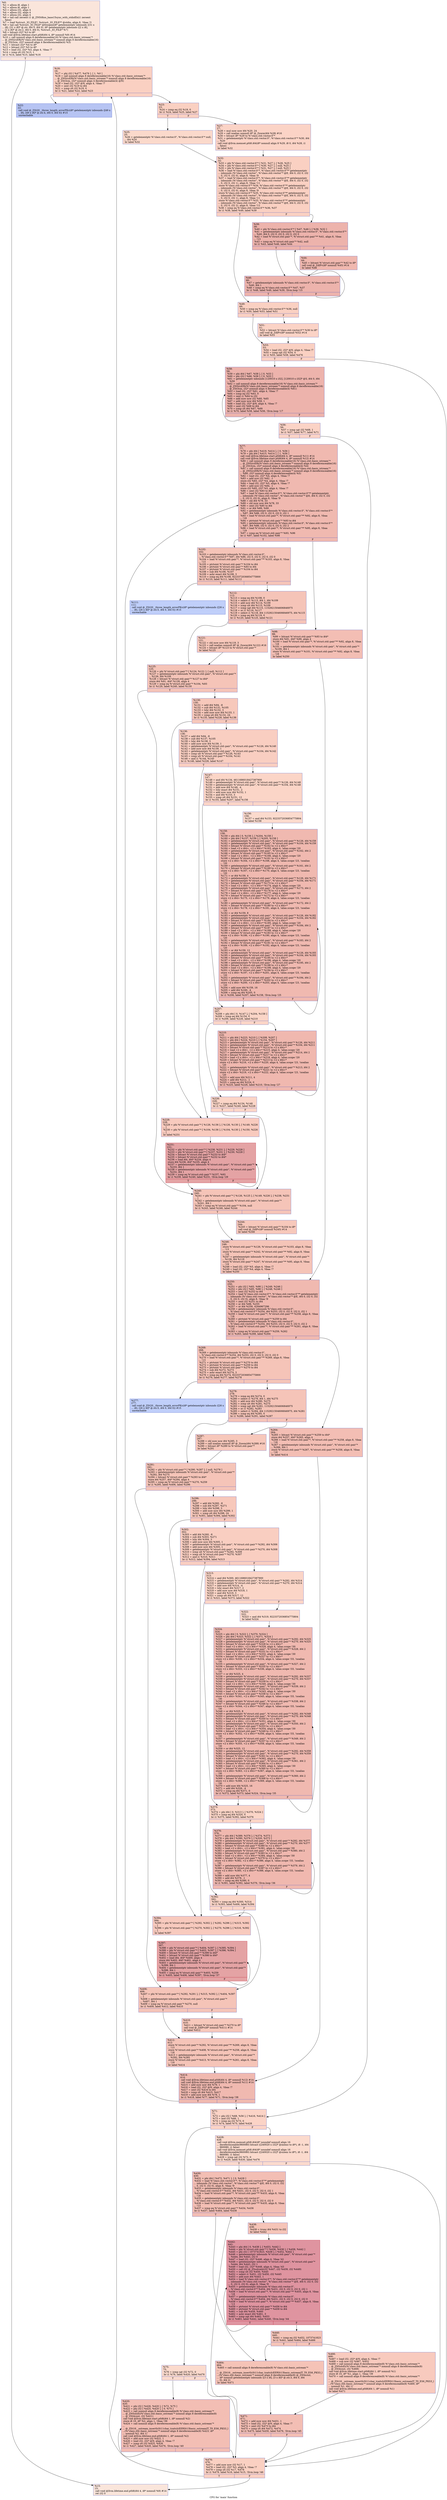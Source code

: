 digraph "CFG for 'main' function" {
	label="CFG for 'main' function";

	Node0x56138711bf50 [shape=record,color="#3d50c3ff", style=filled, fillcolor="#f4c5ad70",label="{%0:\l  %1 = alloca i8, align 1\l  %2 = alloca i8, align 1\l  %3 = alloca i32, align 4\l  %4 = alloca i32, align 4\l  %5 = alloca i32, align 4\l  %6 = tail call zeroext i1 @_ZNSt8ios_base15sync_with_stdioEb(i1 zeroext\l... false)\l  %7 = load %struct._IO_FILE*, %struct._IO_FILE** @stdin, align 8, !tbaa !3\l  %8 = tail call %struct._IO_FILE* @freopen(i8* getelementptr inbounds ([31 x\l... i8], [31 x i8]* @.str, i64 0, i64 0), i8* getelementptr inbounds ([2 x i8],\l... [2 x i8]* @.str.2, i64 0, i64 0), %struct._IO_FILE* %7)\l  %9 = bitcast i32* %3 to i8*\l  call void @llvm.lifetime.start.p0i8(i64 4, i8* nonnull %9) #14\l  %10 = call nonnull align 8 dereferenceable(16) %\"class.std::basic_istream\"*\l... @_ZNSirsERi(%\"class.std::basic_istream\"* nonnull align 8 dereferenceable(16)\l... @_ZSt3cin, i32* nonnull align 4 dereferenceable(4) %3)\l  %11 = bitcast i32* %4 to i8*\l  %12 = bitcast i32* %5 to i8*\l  %13 = load i32, i32* %3, align 4, !tbaa !7\l  %14 = icmp slt i32 %13, 1\l  br i1 %14, label %15, label %16\l|{<s0>T|<s1>F}}"];
	Node0x56138711bf50:s0 -> Node0x56138711e280;
	Node0x56138711bf50:s1 -> Node0x56138711e2d0;
	Node0x56138711e280 [shape=record,color="#3d50c3ff", style=filled, fillcolor="#f4c5ad70",label="{%15:\l15:                                               \l  call void @llvm.lifetime.end.p0i8(i64 4, i8* nonnull %9) #14\l  ret i32 0\l}"];
	Node0x56138711e2d0 [shape=record,color="#3d50c3ff", style=filled, fillcolor="#f3947570",label="{%16:\l16:                                               \l  %17 = phi i32 [ %477, %476 ], [ 1, %0 ]\l  %18 = call nonnull align 8 dereferenceable(16) %\"class.std::basic_istream\"*\l... @_ZNSirsERi(%\"class.std::basic_istream\"* nonnull align 8 dereferenceable(16)\l... @_ZSt3cin, i32* nonnull align 4 dereferenceable(4) @N)\l  %19 = load i32, i32* @N, align 4, !tbaa !7\l  %20 = sext i32 %19 to i64\l  %21 = icmp slt i32 %19, 0\l  br i1 %21, label %22, label %23\l|{<s0>T|<s1>F}}"];
	Node0x56138711e2d0:s0 -> Node0x56138711e890;
	Node0x56138711e2d0:s1 -> Node0x56138711e8e0;
	Node0x56138711e890 [shape=record,color="#3d50c3ff", style=filled, fillcolor="#5b7ae570",label="{%22:\l22:                                               \l  call void @_ZSt20__throw_length_errorPKc(i8* getelementptr inbounds ([49 x\l... i8], [49 x i8]* @.str.4, i64 0, i64 0)) #15\l  unreachable\l}"];
	Node0x56138711e8e0 [shape=record,color="#3d50c3ff", style=filled, fillcolor="#f3947570",label="{%23:\l23:                                               \l  %24 = icmp eq i32 %19, 0\l  br i1 %24, label %25, label %27\l|{<s0>T|<s1>F}}"];
	Node0x56138711e8e0:s0 -> Node0x56138711edd0;
	Node0x56138711e8e0:s1 -> Node0x56138711ee20;
	Node0x56138711edd0 [shape=record,color="#3d50c3ff", style=filled, fillcolor="#f7a88970",label="{%25:\l25:                                               \l  %26 = getelementptr %\"class.std::vector.0\", %\"class.std::vector.0\"* null,\l... i64 %20\l  br label %32\l}"];
	Node0x56138711edd0 -> Node0x56138711efc0;
	Node0x56138711ee20 [shape=record,color="#3d50c3ff", style=filled, fillcolor="#f59c7d70",label="{%27:\l27:                                               \l  %28 = mul nuw nsw i64 %20, 24\l  %29 = call noalias nonnull i8* @_Znwm(i64 %28) #16\l  %30 = bitcast i8* %29 to %\"class.std::vector.0\"*\l  %31 = getelementptr %\"class.std::vector.0\", %\"class.std::vector.0\"* %30, i64\l... %20\l  call void @llvm.memset.p0i8.i64(i8* nonnull align 8 %29, i8 0, i64 %28, i1\l... false)\l  br label %32\l}"];
	Node0x56138711ee20 -> Node0x56138711efc0;
	Node0x56138711efc0 [shape=record,color="#3d50c3ff", style=filled, fillcolor="#f3947570",label="{%32:\l32:                                               \l  %33 = phi %\"class.std::vector.0\"* [ %31, %27 ], [ %26, %25 ]\l  %34 = phi %\"class.std::vector.0\"* [ %30, %27 ], [ null, %25 ]\l  %35 = phi %\"class.std::vector.0\"* [ %31, %27 ], [ null, %25 ]\l  %36 = load %\"class.std::vector.0\"*, %\"class.std::vector.0\"** getelementptr\l... inbounds (%\"class.std::vector\", %\"class.std::vector\"* @E, i64 0, i32 0, i32\l... 0, i32 0, i32 0), align 8, !tbaa !9\l  %37 = load %\"class.std::vector.0\"*, %\"class.std::vector.0\"** getelementptr\l... inbounds (%\"class.std::vector\", %\"class.std::vector\"* @E, i64 0, i32 0, i32\l... 0, i32 0, i32 1), align 8, !tbaa !11\l  store %\"class.std::vector.0\"* %34, %\"class.std::vector.0\"** getelementptr\l... inbounds (%\"class.std::vector\", %\"class.std::vector\"* @E, i64 0, i32 0, i32\l... 0, i32 0, i32 0), align 8, !tbaa !9\l  store %\"class.std::vector.0\"* %35, %\"class.std::vector.0\"** getelementptr\l... inbounds (%\"class.std::vector\", %\"class.std::vector\"* @E, i64 0, i32 0, i32\l... 0, i32 0, i32 1), align 8, !tbaa !11\l  store %\"class.std::vector.0\"* %33, %\"class.std::vector.0\"** getelementptr\l... inbounds (%\"class.std::vector\", %\"class.std::vector\"* @E, i64 0, i32 0, i32\l... 0, i32 0, i32 2), align 8, !tbaa !12\l  %38 = icmp eq %\"class.std::vector.0\"* %36, %37\l  br i1 %38, label %49, label %39\l|{<s0>T|<s1>F}}"];
	Node0x56138711efc0:s0 -> Node0x5613871205f0;
	Node0x56138711efc0:s1 -> Node0x561387120680;
	Node0x561387120680 [shape=record,color="#3d50c3ff", style=filled, fillcolor="#d6524470",label="{%39:\l39:                                               \l  %40 = phi %\"class.std::vector.0\"* [ %47, %46 ], [ %36, %32 ]\l  %41 = getelementptr inbounds %\"class.std::vector.0\", %\"class.std::vector.0\"*\l... %40, i64 0, i32 0, i32 0, i32 0, i32 0\l  %42 = load %\"struct.std::pair\"*, %\"struct.std::pair\"** %41, align 8, !tbaa\l... !13\l  %43 = icmp eq %\"struct.std::pair\"* %42, null\l  br i1 %43, label %46, label %44\l|{<s0>T|<s1>F}}"];
	Node0x561387120680:s0 -> Node0x5613871207f0;
	Node0x561387120680:s1 -> Node0x561387120b50;
	Node0x561387120b50 [shape=record,color="#3d50c3ff", style=filled, fillcolor="#dc5d4a70",label="{%44:\l44:                                               \l  %45 = bitcast %\"struct.std::pair\"* %42 to i8*\l  call void @_ZdlPv(i8* nonnull %45) #14\l  br label %46\l}"];
	Node0x561387120b50 -> Node0x5613871207f0;
	Node0x5613871207f0 [shape=record,color="#3d50c3ff", style=filled, fillcolor="#d6524470",label="{%46:\l46:                                               \l  %47 = getelementptr inbounds %\"class.std::vector.0\", %\"class.std::vector.0\"*\l... %40, i64 1\l  %48 = icmp eq %\"class.std::vector.0\"* %47, %37\l  br i1 %48, label %49, label %39, !llvm.loop !15\l|{<s0>T|<s1>F}}"];
	Node0x5613871207f0:s0 -> Node0x5613871205f0;
	Node0x5613871207f0:s1 -> Node0x561387120680;
	Node0x5613871205f0 [shape=record,color="#3d50c3ff", style=filled, fillcolor="#f3947570",label="{%49:\l49:                                               \l  %50 = icmp eq %\"class.std::vector.0\"* %36, null\l  br i1 %50, label %53, label %51\l|{<s0>T|<s1>F}}"];
	Node0x5613871205f0:s0 -> Node0x561387121720;
	Node0x5613871205f0:s1 -> Node0x561387121770;
	Node0x561387121770 [shape=record,color="#3d50c3ff", style=filled, fillcolor="#f59c7d70",label="{%51:\l51:                                               \l  %52 = bitcast %\"class.std::vector.0\"* %36 to i8*\l  call void @_ZdlPv(i8* nonnull %52) #14\l  br label %53\l}"];
	Node0x561387121770 -> Node0x561387121720;
	Node0x561387121720 [shape=record,color="#3d50c3ff", style=filled, fillcolor="#f3947570",label="{%53:\l53:                                               \l  %54 = load i32, i32* @N, align 4, !tbaa !7\l  %55 = icmp sgt i32 %54, 0\l  br i1 %55, label %58, label %476\l|{<s0>T|<s1>F}}"];
	Node0x561387121720:s0 -> Node0x561387121b60;
	Node0x561387121720:s1 -> Node0x56138711e5a0;
	Node0x561387121c60 [shape=record,color="#3d50c3ff", style=filled, fillcolor="#f59c7d70",label="{%56:\l56:                                               \l  %57 = icmp sgt i32 %68, 1\l  br i1 %57, label %77, label %71\l|{<s0>T|<s1>F}}"];
	Node0x561387121c60:s0 -> Node0x561387121d40;
	Node0x561387121c60:s1 -> Node0x561387121d90;
	Node0x561387121b60 [shape=record,color="#3d50c3ff", style=filled, fillcolor="#d6524470",label="{%58:\l58:                                               \l  %59 = phi i64 [ %67, %58 ], [ 0, %53 ]\l  %60 = phi i32 [ %66, %58 ], [ 0, %53 ]\l  %61 = getelementptr inbounds [120010 x i32], [120010 x i32]* @S, i64 0, i64\l... %59\l  %62 = call nonnull align 8 dereferenceable(16) %\"class.std::basic_istream\"*\l... @_ZNSirsERi(%\"class.std::basic_istream\"* nonnull align 8 dereferenceable(16)\l... @_ZSt3cin, i32* nonnull align 4 dereferenceable(4) %61)\l  %63 = load i32, i32* %61, align 4, !tbaa !7\l  %64 = icmp eq i32 %63, 0\l  %65 = zext i1 %64 to i32\l  %66 = add nuw nsw i32 %60, %65\l  %67 = add nuw nsw i64 %59, 1\l  %68 = load i32, i32* @N, align 4, !tbaa !7\l  %69 = sext i32 %68 to i64\l  %70 = icmp slt i64 %67, %69\l  br i1 %70, label %58, label %56, !llvm.loop !17\l|{<s0>T|<s1>F}}"];
	Node0x561387121b60:s0 -> Node0x561387121b60;
	Node0x561387121b60:s1 -> Node0x561387121c60;
	Node0x561387121d90 [shape=record,color="#3d50c3ff", style=filled, fillcolor="#f59c7d70",label="{%71:\l71:                                               \l  %72 = phi i32 [ %68, %56 ], [ %416, %414 ]\l  %73 = and i32 %66, 1\l  %74 = icmp eq i32 %73, 0\l  br i1 %74, label %75, label %428\l|{<s0>T|<s1>F}}"];
	Node0x561387121d90:s0 -> Node0x561387122de0;
	Node0x561387121d90:s1 -> Node0x561387122e70;
	Node0x561387122de0 [shape=record,color="#3d50c3ff", style=filled, fillcolor="#f7ac8e70",label="{%75:\l75:                                               \l  %76 = icmp sgt i32 %72, 0\l  br i1 %76, label %420, label %476\l|{<s0>T|<s1>F}}"];
	Node0x561387122de0:s0 -> Node0x561387123040;
	Node0x561387122de0:s1 -> Node0x56138711e5a0;
	Node0x561387121d40 [shape=record,color="#3d50c3ff", style=filled, fillcolor="#de614d70",label="{%77:\l77:                                               \l  %78 = phi i64 [ %419, %414 ], [ 0, %56 ]\l  %79 = phi i64 [ %415, %414 ], [ 1, %56 ]\l  call void @llvm.lifetime.start.p0i8(i64 4, i8* nonnull %11) #14\l  call void @llvm.lifetime.start.p0i8(i64 4, i8* nonnull %12) #14\l  %80 = call nonnull align 8 dereferenceable(16) %\"class.std::basic_istream\"*\l... @_ZNSirsERi(%\"class.std::basic_istream\"* nonnull align 8 dereferenceable(16)\l... @_ZSt3cin, i32* nonnull align 4 dereferenceable(4) %4)\l  %81 = call nonnull align 8 dereferenceable(16) %\"class.std::basic_istream\"*\l... @_ZNSirsERi(%\"class.std::basic_istream\"* nonnull align 8 dereferenceable(16)\l... %80, i32* nonnull align 4 dereferenceable(4) %5)\l  %82 = load i32, i32* %4, align 4, !tbaa !7\l  %83 = add nsw i32 %82, -1\l  store i32 %83, i32* %4, align 4, !tbaa !7\l  %84 = load i32, i32* %5, align 4, !tbaa !7\l  %85 = add nsw i32 %84, -1\l  store i32 %85, i32* %5, align 4, !tbaa !7\l  %86 = sext i32 %83 to i64\l  %87 = load %\"class.std::vector.0\"*, %\"class.std::vector.0\"** getelementptr\l... inbounds (%\"class.std::vector\", %\"class.std::vector\"* @E, i64 0, i32 0, i32\l... 0, i32 0, i32 0), align 8, !tbaa !9\l  %88 = shl i64 %78, 33\l  %89 = shl nuw nsw i64 %78, 33\l  %90 = zext i32 %85 to i64\l  %91 = or i64 %89, %90\l  %92 = getelementptr inbounds %\"class.std::vector.0\", %\"class.std::vector.0\"*\l... %87, i64 %86, i32 0, i32 0, i32 0, i32 1\l  %93 = load %\"struct.std::pair\"*, %\"struct.std::pair\"** %92, align 8, !tbaa\l... !18\l  %94 = ptrtoint %\"struct.std::pair\"* %93 to i64\l  %95 = getelementptr inbounds %\"class.std::vector.0\", %\"class.std::vector.0\"*\l... %87, i64 %86, i32 0, i32 0, i32 0, i32 2\l  %96 = load %\"struct.std::pair\"*, %\"struct.std::pair\"** %95, align 8, !tbaa\l... !19\l  %97 = icmp eq %\"struct.std::pair\"* %93, %96\l  br i1 %97, label %102, label %98\l|{<s0>T|<s1>F}}"];
	Node0x561387121d40:s0 -> Node0x561387124320;
	Node0x561387121d40:s1 -> Node0x5613871243b0;
	Node0x5613871243b0 [shape=record,color="#3d50c3ff", style=filled, fillcolor="#e36c5570",label="{%98:\l98:                                               \l  %99 = bitcast %\"struct.std::pair\"* %93 to i64*\l  store i64 %91, i64* %99, align 4\l  %100 = load %\"struct.std::pair\"*, %\"struct.std::pair\"** %92, align 8, !tbaa\l... !18\l  %101 = getelementptr inbounds %\"struct.std::pair\", %\"struct.std::pair\"*\l... %100, i64 1\l  store %\"struct.std::pair\"* %101, %\"struct.std::pair\"** %92, align 8, !tbaa\l... !18\l  br label %250\l}"];
	Node0x5613871243b0 -> Node0x561387124790;
	Node0x561387124320 [shape=record,color="#3d50c3ff", style=filled, fillcolor="#e97a5f70",label="{%102:\l102:                                              \l  %103 = getelementptr inbounds %\"class.std::vector.0\",\l... %\"class.std::vector.0\"* %87, i64 %86, i32 0, i32 0, i32 0, i32 0\l  %104 = load %\"struct.std::pair\"*, %\"struct.std::pair\"** %103, align 8, !tbaa\l... !13\l  %105 = ptrtoint %\"struct.std::pair\"* %104 to i64\l  %106 = ptrtoint %\"struct.std::pair\"* %93 to i64\l  %107 = ptrtoint %\"struct.std::pair\"* %104 to i64\l  %108 = sub i64 %106, %107\l  %109 = ashr exact i64 %108, 3\l  %110 = icmp eq i64 %108, 9223372036854775800\l  br i1 %110, label %111, label %112\l|{<s0>T|<s1>F}}"];
	Node0x561387124320:s0 -> Node0x561387124ce0;
	Node0x561387124320:s1 -> Node0x561387124d30;
	Node0x561387124ce0 [shape=record,color="#3d50c3ff", style=filled, fillcolor="#7093f370",label="{%111:\l111:                                              \l  call void @_ZSt20__throw_length_errorPKc(i8* getelementptr inbounds ([26 x\l... i8], [26 x i8]* @.str.5, i64 0, i64 0)) #15\l  unreachable\l}"];
	Node0x561387124d30 [shape=record,color="#3d50c3ff", style=filled, fillcolor="#e97a5f70",label="{%112:\l112:                                              \l  %113 = icmp eq i64 %108, 0\l  %114 = select i1 %113, i64 1, i64 %109\l  %115 = add nsw i64 %114, %109\l  %116 = icmp ult i64 %115, %109\l  %117 = icmp ugt i64 %115, 1152921504606846975\l  %118 = or i1 %116, %117\l  %119 = select i1 %118, i64 1152921504606846975, i64 %115\l  %120 = icmp eq i64 %119, 0\l  br i1 %120, label %125, label %121\l|{<s0>T|<s1>F}}"];
	Node0x561387124d30:s0 -> Node0x561387125580;
	Node0x561387124d30:s1 -> Node0x5613871255d0;
	Node0x5613871255d0 [shape=record,color="#3d50c3ff", style=filled, fillcolor="#ed836670",label="{%121:\l121:                                              \l  %122 = shl nuw nsw i64 %119, 3\l  %123 = call noalias nonnull i8* @_Znwm(i64 %122) #16\l  %124 = bitcast i8* %123 to %\"struct.std::pair\"*\l  br label %125\l}"];
	Node0x5613871255d0 -> Node0x561387125580;
	Node0x561387125580 [shape=record,color="#3d50c3ff", style=filled, fillcolor="#e97a5f70",label="{%125:\l125:                                              \l  %126 = phi %\"struct.std::pair\"* [ %124, %121 ], [ null, %112 ]\l  %127 = getelementptr inbounds %\"struct.std::pair\", %\"struct.std::pair\"*\l... %126, i64 %109\l  %128 = bitcast %\"struct.std::pair\"* %127 to i64*\l  store i64 %91, i64* %128, align 4\l  %129 = icmp eq %\"struct.std::pair\"* %104, %93\l  br i1 %129, label %240, label %130\l|{<s0>T|<s1>F}}"];
	Node0x561387125580:s0 -> Node0x561387126440;
	Node0x561387125580:s1 -> Node0x561387126490;
	Node0x561387126490 [shape=record,color="#3d50c3ff", style=filled, fillcolor="#ed836670",label="{%130:\l130:                                              \l  %131 = add i64 %94, -8\l  %132 = sub i64 %131, %105\l  %133 = lshr i64 %132, 3\l  %134 = add nuw nsw i64 %133, 1\l  %135 = icmp ult i64 %132, 24\l  br i1 %135, label %228, label %136\l|{<s0>T|<s1>F}}"];
	Node0x561387126490:s0 -> Node0x561387126860;
	Node0x561387126490:s1 -> Node0x5613871268b0;
	Node0x5613871268b0 [shape=record,color="#3d50c3ff", style=filled, fillcolor="#f2907270",label="{%136:\l136:                                              \l  %137 = add i64 %94, -8\l  %138 = sub i64 %137, %105\l  %139 = lshr i64 %138, 3\l  %140 = add nuw nsw i64 %139, 1\l  %141 = getelementptr %\"struct.std::pair\", %\"struct.std::pair\"* %126, i64 %140\l  %142 = add nuw nsw i64 %139, 1\l  %143 = getelementptr %\"struct.std::pair\", %\"struct.std::pair\"* %104, i64 %142\l  %144 = icmp ult %\"struct.std::pair\"* %126, %143\l  %145 = icmp ult %\"struct.std::pair\"* %104, %141\l  %146 = and i1 %144, %145\l  br i1 %146, label %228, label %147\l|{<s0>T|<s1>F}}"];
	Node0x5613871268b0:s0 -> Node0x561387126860;
	Node0x5613871268b0:s1 -> Node0x561387126fb0;
	Node0x561387126fb0 [shape=record,color="#3d50c3ff", style=filled, fillcolor="#f5a08170",label="{%147:\l147:                                              \l  %148 = and i64 %134, 4611686018427387900\l  %149 = getelementptr %\"struct.std::pair\", %\"struct.std::pair\"* %126, i64 %148\l  %150 = getelementptr %\"struct.std::pair\", %\"struct.std::pair\"* %104, i64 %148\l  %151 = add nsw i64 %148, -4\l  %152 = lshr exact i64 %151, 2\l  %153 = add nuw nsw i64 %152, 1\l  %154 = and i64 %153, 3\l  %155 = icmp ult i64 %151, 12\l  br i1 %155, label %207, label %156\l|{<s0>T|<s1>F}}"];
	Node0x561387126fb0:s0 -> Node0x5613871275e0;
	Node0x561387126fb0:s1 -> Node0x561387127630;
	Node0x561387127630 [shape=record,color="#3d50c3ff", style=filled, fillcolor="#f7ac8e70",label="{%156:\l156:                                              \l  %157 = and i64 %153, 9223372036854775804\l  br label %158\l}"];
	Node0x561387127630 -> Node0x561387127830;
	Node0x561387127830 [shape=record,color="#3d50c3ff", style=filled, fillcolor="#de614d70",label="{%158:\l158:                                              \l  %159 = phi i64 [ 0, %156 ], [ %204, %158 ]\l  %160 = phi i64 [ %157, %156 ], [ %205, %158 ]\l  %161 = getelementptr %\"struct.std::pair\", %\"struct.std::pair\"* %126, i64 %159\l  %162 = getelementptr %\"struct.std::pair\", %\"struct.std::pair\"* %104, i64 %159\l  %163 = bitcast %\"struct.std::pair\"* %162 to \<2 x i64\>*\l  %164 = load \<2 x i64\>, \<2 x i64\>* %163, align 4, !alias.scope !20\l  %165 = getelementptr %\"struct.std::pair\", %\"struct.std::pair\"* %162, i64 2\l  %166 = bitcast %\"struct.std::pair\"* %165 to \<2 x i64\>*\l  %167 = load \<2 x i64\>, \<2 x i64\>* %166, align 4, !alias.scope !20\l  %168 = bitcast %\"struct.std::pair\"* %161 to \<2 x i64\>*\l  store \<2 x i64\> %164, \<2 x i64\>* %168, align 4, !alias.scope !23, !noalias\l... !20\l  %169 = getelementptr %\"struct.std::pair\", %\"struct.std::pair\"* %161, i64 2\l  %170 = bitcast %\"struct.std::pair\"* %169 to \<2 x i64\>*\l  store \<2 x i64\> %167, \<2 x i64\>* %170, align 4, !alias.scope !23, !noalias\l... !20\l  %171 = or i64 %159, 4\l  %172 = getelementptr %\"struct.std::pair\", %\"struct.std::pair\"* %126, i64 %171\l  %173 = getelementptr %\"struct.std::pair\", %\"struct.std::pair\"* %104, i64 %171\l  %174 = bitcast %\"struct.std::pair\"* %173 to \<2 x i64\>*\l  %175 = load \<2 x i64\>, \<2 x i64\>* %174, align 4, !alias.scope !20\l  %176 = getelementptr %\"struct.std::pair\", %\"struct.std::pair\"* %173, i64 2\l  %177 = bitcast %\"struct.std::pair\"* %176 to \<2 x i64\>*\l  %178 = load \<2 x i64\>, \<2 x i64\>* %177, align 4, !alias.scope !20\l  %179 = bitcast %\"struct.std::pair\"* %172 to \<2 x i64\>*\l  store \<2 x i64\> %175, \<2 x i64\>* %179, align 4, !alias.scope !23, !noalias\l... !20\l  %180 = getelementptr %\"struct.std::pair\", %\"struct.std::pair\"* %172, i64 2\l  %181 = bitcast %\"struct.std::pair\"* %180 to \<2 x i64\>*\l  store \<2 x i64\> %178, \<2 x i64\>* %181, align 4, !alias.scope !23, !noalias\l... !20\l  %182 = or i64 %159, 8\l  %183 = getelementptr %\"struct.std::pair\", %\"struct.std::pair\"* %126, i64 %182\l  %184 = getelementptr %\"struct.std::pair\", %\"struct.std::pair\"* %104, i64 %182\l  %185 = bitcast %\"struct.std::pair\"* %184 to \<2 x i64\>*\l  %186 = load \<2 x i64\>, \<2 x i64\>* %185, align 4, !alias.scope !20\l  %187 = getelementptr %\"struct.std::pair\", %\"struct.std::pair\"* %184, i64 2\l  %188 = bitcast %\"struct.std::pair\"* %187 to \<2 x i64\>*\l  %189 = load \<2 x i64\>, \<2 x i64\>* %188, align 4, !alias.scope !20\l  %190 = bitcast %\"struct.std::pair\"* %183 to \<2 x i64\>*\l  store \<2 x i64\> %186, \<2 x i64\>* %190, align 4, !alias.scope !23, !noalias\l... !20\l  %191 = getelementptr %\"struct.std::pair\", %\"struct.std::pair\"* %183, i64 2\l  %192 = bitcast %\"struct.std::pair\"* %191 to \<2 x i64\>*\l  store \<2 x i64\> %189, \<2 x i64\>* %192, align 4, !alias.scope !23, !noalias\l... !20\l  %193 = or i64 %159, 12\l  %194 = getelementptr %\"struct.std::pair\", %\"struct.std::pair\"* %126, i64 %193\l  %195 = getelementptr %\"struct.std::pair\", %\"struct.std::pair\"* %104, i64 %193\l  %196 = bitcast %\"struct.std::pair\"* %195 to \<2 x i64\>*\l  %197 = load \<2 x i64\>, \<2 x i64\>* %196, align 4, !alias.scope !20\l  %198 = getelementptr %\"struct.std::pair\", %\"struct.std::pair\"* %195, i64 2\l  %199 = bitcast %\"struct.std::pair\"* %198 to \<2 x i64\>*\l  %200 = load \<2 x i64\>, \<2 x i64\>* %199, align 4, !alias.scope !20\l  %201 = bitcast %\"struct.std::pair\"* %194 to \<2 x i64\>*\l  store \<2 x i64\> %197, \<2 x i64\>* %201, align 4, !alias.scope !23, !noalias\l... !20\l  %202 = getelementptr %\"struct.std::pair\", %\"struct.std::pair\"* %194, i64 2\l  %203 = bitcast %\"struct.std::pair\"* %202 to \<2 x i64\>*\l  store \<2 x i64\> %200, \<2 x i64\>* %203, align 4, !alias.scope !23, !noalias\l... !20\l  %204 = add nuw i64 %159, 16\l  %205 = add i64 %160, -4\l  %206 = icmp eq i64 %205, 0\l  br i1 %206, label %207, label %158, !llvm.loop !25\l|{<s0>T|<s1>F}}"];
	Node0x561387127830:s0 -> Node0x5613871275e0;
	Node0x561387127830:s1 -> Node0x561387127830;
	Node0x5613871275e0 [shape=record,color="#3d50c3ff", style=filled, fillcolor="#f5a08170",label="{%207:\l207:                                              \l  %208 = phi i64 [ 0, %147 ], [ %204, %158 ]\l  %209 = icmp eq i64 %154, 0\l  br i1 %209, label %226, label %210\l|{<s0>T|<s1>F}}"];
	Node0x5613871275e0:s0 -> Node0x56138711b210;
	Node0x5613871275e0:s1 -> Node0x56138711b260;
	Node0x56138711b260 [shape=record,color="#3d50c3ff", style=filled, fillcolor="#dc5d4a70",label="{%210:\l210:                                              \l  %211 = phi i64 [ %223, %210 ], [ %208, %207 ]\l  %212 = phi i64 [ %224, %210 ], [ %154, %207 ]\l  %213 = getelementptr %\"struct.std::pair\", %\"struct.std::pair\"* %126, i64 %211\l  %214 = getelementptr %\"struct.std::pair\", %\"struct.std::pair\"* %104, i64 %211\l  %215 = bitcast %\"struct.std::pair\"* %214 to \<2 x i64\>*\l  %216 = load \<2 x i64\>, \<2 x i64\>* %215, align 4, !alias.scope !20\l  %217 = getelementptr %\"struct.std::pair\", %\"struct.std::pair\"* %214, i64 2\l  %218 = bitcast %\"struct.std::pair\"* %217 to \<2 x i64\>*\l  %219 = load \<2 x i64\>, \<2 x i64\>* %218, align 4, !alias.scope !20\l  %220 = bitcast %\"struct.std::pair\"* %213 to \<2 x i64\>*\l  store \<2 x i64\> %216, \<2 x i64\>* %220, align 4, !alias.scope !23, !noalias\l... !20\l  %221 = getelementptr %\"struct.std::pair\", %\"struct.std::pair\"* %213, i64 2\l  %222 = bitcast %\"struct.std::pair\"* %221 to \<2 x i64\>*\l  store \<2 x i64\> %219, \<2 x i64\>* %222, align 4, !alias.scope !23, !noalias\l... !20\l  %223 = add nuw i64 %211, 4\l  %224 = add i64 %212, -1\l  %225 = icmp eq i64 %224, 0\l  br i1 %225, label %226, label %210, !llvm.loop !27\l|{<s0>T|<s1>F}}"];
	Node0x56138711b260:s0 -> Node0x56138711b210;
	Node0x56138711b260:s1 -> Node0x56138711b260;
	Node0x56138711b210 [shape=record,color="#3d50c3ff", style=filled, fillcolor="#f5a08170",label="{%226:\l226:                                              \l  %227 = icmp eq i64 %134, %148\l  br i1 %227, label %240, label %228\l|{<s0>T|<s1>F}}"];
	Node0x56138711b210:s0 -> Node0x561387126440;
	Node0x56138711b210:s1 -> Node0x561387126860;
	Node0x561387126860 [shape=record,color="#3d50c3ff", style=filled, fillcolor="#ef886b70",label="{%228:\l228:                                              \l  %229 = phi %\"struct.std::pair\"* [ %126, %136 ], [ %126, %130 ], [ %149, %226\l... ]\l  %230 = phi %\"struct.std::pair\"* [ %104, %136 ], [ %104, %130 ], [ %150, %226\l... ]\l  br label %231\l}"];
	Node0x561387126860 -> Node0x56138712d470;
	Node0x56138712d470 [shape=record,color="#b70d28ff", style=filled, fillcolor="#c32e3170",label="{%231:\l231:                                              \l  %232 = phi %\"struct.std::pair\"* [ %238, %231 ], [ %229, %228 ]\l  %233 = phi %\"struct.std::pair\"* [ %237, %231 ], [ %230, %228 ]\l  %234 = bitcast %\"struct.std::pair\"* %233 to i64*\l  %235 = bitcast %\"struct.std::pair\"* %232 to i64*\l  %236 = load i64, i64* %234, align 4\l  store i64 %236, i64* %235, align 4\l  %237 = getelementptr inbounds %\"struct.std::pair\", %\"struct.std::pair\"*\l... %233, i64 1\l  %238 = getelementptr inbounds %\"struct.std::pair\", %\"struct.std::pair\"*\l... %232, i64 1\l  %239 = icmp eq %\"struct.std::pair\"* %237, %93\l  br i1 %239, label %240, label %231, !llvm.loop !29\l|{<s0>T|<s1>F}}"];
	Node0x56138712d470:s0 -> Node0x561387126440;
	Node0x56138712d470:s1 -> Node0x56138712d470;
	Node0x561387126440 [shape=record,color="#3d50c3ff", style=filled, fillcolor="#e97a5f70",label="{%240:\l240:                                              \l  %241 = phi %\"struct.std::pair\"* [ %126, %125 ], [ %149, %226 ], [ %238, %231\l... ]\l  %242 = getelementptr inbounds %\"struct.std::pair\", %\"struct.std::pair\"*\l... %241, i64 1\l  %243 = icmp eq %\"struct.std::pair\"* %104, null\l  br i1 %243, label %246, label %244\l|{<s0>T|<s1>F}}"];
	Node0x561387126440:s0 -> Node0x56138712ddc0;
	Node0x561387126440:s1 -> Node0x56138712de10;
	Node0x56138712de10 [shape=record,color="#3d50c3ff", style=filled, fillcolor="#ed836670",label="{%244:\l244:                                              \l  %245 = bitcast %\"struct.std::pair\"* %104 to i8*\l  call void @_ZdlPv(i8* nonnull %245) #14\l  br label %246\l}"];
	Node0x56138712de10 -> Node0x56138712ddc0;
	Node0x56138712ddc0 [shape=record,color="#3d50c3ff", style=filled, fillcolor="#e97a5f70",label="{%246:\l246:                                              \l  store %\"struct.std::pair\"* %126, %\"struct.std::pair\"** %103, align 8, !tbaa\l... !13\l  store %\"struct.std::pair\"* %242, %\"struct.std::pair\"** %92, align 8, !tbaa\l... !18\l  %247 = getelementptr inbounds %\"struct.std::pair\", %\"struct.std::pair\"*\l... %126, i64 %119\l  store %\"struct.std::pair\"* %247, %\"struct.std::pair\"** %95, align 8, !tbaa\l... !19\l  %248 = load i32, i32* %5, align 4, !tbaa !7\l  %249 = load i32, i32* %4, align 4, !tbaa !7\l  br label %250\l}"];
	Node0x56138712ddc0 -> Node0x561387124790;
	Node0x561387124790 [shape=record,color="#3d50c3ff", style=filled, fillcolor="#de614d70",label="{%250:\l250:                                              \l  %251 = phi i32 [ %83, %98 ], [ %249, %246 ]\l  %252 = phi i32 [ %85, %98 ], [ %248, %246 ]\l  %253 = sext i32 %252 to i64\l  %254 = load %\"class.std::vector.0\"*, %\"class.std::vector.0\"** getelementptr\l... inbounds (%\"class.std::vector\", %\"class.std::vector\"* @E, i64 0, i32 0, i32\l... 0, i32 0, i32 0), align 8, !tbaa !9\l  %255 = zext i32 %251 to i64\l  %256 = or i64 %88, %255\l  %257 = or i64 %256, 4294967296\l  %258 = getelementptr inbounds %\"class.std::vector.0\",\l... %\"class.std::vector.0\"* %254, i64 %253, i32 0, i32 0, i32 0, i32 1\l  %259 = load %\"struct.std::pair\"*, %\"struct.std::pair\"** %258, align 8, !tbaa\l... !18\l  %260 = ptrtoint %\"struct.std::pair\"* %259 to i64\l  %261 = getelementptr inbounds %\"class.std::vector.0\",\l... %\"class.std::vector.0\"* %254, i64 %253, i32 0, i32 0, i32 0, i32 2\l  %262 = load %\"struct.std::pair\"*, %\"struct.std::pair\"** %261, align 8, !tbaa\l... !19\l  %263 = icmp eq %\"struct.std::pair\"* %259, %262\l  br i1 %263, label %268, label %264\l|{<s0>T|<s1>F}}"];
	Node0x561387124790:s0 -> Node0x561387125fc0;
	Node0x561387124790:s1 -> Node0x561387126010;
	Node0x561387126010 [shape=record,color="#3d50c3ff", style=filled, fillcolor="#e36c5570",label="{%264:\l264:                                              \l  %265 = bitcast %\"struct.std::pair\"* %259 to i64*\l  store i64 %257, i64* %265, align 4\l  %266 = load %\"struct.std::pair\"*, %\"struct.std::pair\"** %258, align 8, !tbaa\l... !18\l  %267 = getelementptr inbounds %\"struct.std::pair\", %\"struct.std::pair\"*\l... %266, i64 1\l  store %\"struct.std::pair\"* %267, %\"struct.std::pair\"** %258, align 8, !tbaa\l... !18\l  br label %414\l}"];
	Node0x561387126010 -> Node0x561387122bc0;
	Node0x561387125fc0 [shape=record,color="#3d50c3ff", style=filled, fillcolor="#e97a5f70",label="{%268:\l268:                                              \l  %269 = getelementptr inbounds %\"class.std::vector.0\",\l... %\"class.std::vector.0\"* %254, i64 %253, i32 0, i32 0, i32 0, i32 0\l  %270 = load %\"struct.std::pair\"*, %\"struct.std::pair\"** %269, align 8, !tbaa\l... !13\l  %271 = ptrtoint %\"struct.std::pair\"* %270 to i64\l  %272 = ptrtoint %\"struct.std::pair\"* %259 to i64\l  %273 = ptrtoint %\"struct.std::pair\"* %270 to i64\l  %274 = sub i64 %272, %273\l  %275 = ashr exact i64 %274, 3\l  %276 = icmp eq i64 %274, 9223372036854775800\l  br i1 %276, label %277, label %278\l|{<s0>T|<s1>F}}"];
	Node0x561387125fc0:s0 -> Node0x5613871303f0;
	Node0x561387125fc0:s1 -> Node0x561387130440;
	Node0x5613871303f0 [shape=record,color="#3d50c3ff", style=filled, fillcolor="#7093f370",label="{%277:\l277:                                              \l  call void @_ZSt20__throw_length_errorPKc(i8* getelementptr inbounds ([26 x\l... i8], [26 x i8]* @.str.5, i64 0, i64 0)) #15\l  unreachable\l}"];
	Node0x561387130440 [shape=record,color="#3d50c3ff", style=filled, fillcolor="#e97a5f70",label="{%278:\l278:                                              \l  %279 = icmp eq i64 %274, 0\l  %280 = select i1 %279, i64 1, i64 %275\l  %281 = add nsw i64 %280, %275\l  %282 = icmp ult i64 %281, %275\l  %283 = icmp ugt i64 %281, 1152921504606846975\l  %284 = or i1 %282, %283\l  %285 = select i1 %284, i64 1152921504606846975, i64 %281\l  %286 = icmp eq i64 %285, 0\l  br i1 %286, label %291, label %287\l|{<s0>T|<s1>F}}"];
	Node0x561387130440:s0 -> Node0x561387130b90;
	Node0x561387130440:s1 -> Node0x561387130be0;
	Node0x561387130be0 [shape=record,color="#3d50c3ff", style=filled, fillcolor="#ed836670",label="{%287:\l287:                                              \l  %288 = shl nuw nsw i64 %285, 3\l  %289 = call noalias nonnull i8* @_Znwm(i64 %288) #16\l  %290 = bitcast i8* %289 to %\"struct.std::pair\"*\l  br label %291\l}"];
	Node0x561387130be0 -> Node0x561387130b90;
	Node0x561387130b90 [shape=record,color="#3d50c3ff", style=filled, fillcolor="#e97a5f70",label="{%291:\l291:                                              \l  %292 = phi %\"struct.std::pair\"* [ %290, %287 ], [ null, %278 ]\l  %293 = getelementptr inbounds %\"struct.std::pair\", %\"struct.std::pair\"*\l... %292, i64 %275\l  %294 = bitcast %\"struct.std::pair\"* %293 to i64*\l  store i64 %257, i64* %294, align 4\l  %295 = icmp eq %\"struct.std::pair\"* %270, %259\l  br i1 %295, label %406, label %296\l|{<s0>T|<s1>F}}"];
	Node0x561387130b90:s0 -> Node0x561387131240;
	Node0x561387130b90:s1 -> Node0x561387131290;
	Node0x561387131290 [shape=record,color="#3d50c3ff", style=filled, fillcolor="#ed836670",label="{%296:\l296:                                              \l  %297 = add i64 %260, -8\l  %298 = sub i64 %297, %271\l  %299 = lshr i64 %298, 3\l  %300 = add nuw nsw i64 %299, 1\l  %301 = icmp ult i64 %298, 24\l  br i1 %301, label %394, label %302\l|{<s0>T|<s1>F}}"];
	Node0x561387131290:s0 -> Node0x561387131660;
	Node0x561387131290:s1 -> Node0x5613871316b0;
	Node0x5613871316b0 [shape=record,color="#3d50c3ff", style=filled, fillcolor="#f2907270",label="{%302:\l302:                                              \l  %303 = add i64 %260, -8\l  %304 = sub i64 %303, %271\l  %305 = lshr i64 %304, 3\l  %306 = add nuw nsw i64 %305, 1\l  %307 = getelementptr %\"struct.std::pair\", %\"struct.std::pair\"* %292, i64 %306\l  %308 = add nuw nsw i64 %305, 1\l  %309 = getelementptr %\"struct.std::pair\", %\"struct.std::pair\"* %270, i64 %308\l  %310 = icmp ult %\"struct.std::pair\"* %292, %309\l  %311 = icmp ult %\"struct.std::pair\"* %270, %307\l  %312 = and i1 %310, %311\l  br i1 %312, label %394, label %313\l|{<s0>T|<s1>F}}"];
	Node0x5613871316b0:s0 -> Node0x561387131660;
	Node0x5613871316b0:s1 -> Node0x561387131d70;
	Node0x561387131d70 [shape=record,color="#3d50c3ff", style=filled, fillcolor="#f5a08170",label="{%313:\l313:                                              \l  %314 = and i64 %300, 4611686018427387900\l  %315 = getelementptr %\"struct.std::pair\", %\"struct.std::pair\"* %292, i64 %314\l  %316 = getelementptr %\"struct.std::pair\", %\"struct.std::pair\"* %270, i64 %314\l  %317 = add nsw i64 %314, -4\l  %318 = lshr exact i64 %317, 2\l  %319 = add nuw nsw i64 %318, 1\l  %320 = and i64 %319, 3\l  %321 = icmp ult i64 %317, 12\l  br i1 %321, label %373, label %322\l|{<s0>T|<s1>F}}"];
	Node0x561387131d70:s0 -> Node0x561387132310;
	Node0x561387131d70:s1 -> Node0x561387132360;
	Node0x561387132360 [shape=record,color="#3d50c3ff", style=filled, fillcolor="#f7ac8e70",label="{%322:\l322:                                              \l  %323 = and i64 %319, 9223372036854775804\l  br label %324\l}"];
	Node0x561387132360 -> Node0x561387132530;
	Node0x561387132530 [shape=record,color="#3d50c3ff", style=filled, fillcolor="#de614d70",label="{%324:\l324:                                              \l  %325 = phi i64 [ 0, %322 ], [ %370, %324 ]\l  %326 = phi i64 [ %323, %322 ], [ %371, %324 ]\l  %327 = getelementptr %\"struct.std::pair\", %\"struct.std::pair\"* %292, i64 %325\l  %328 = getelementptr %\"struct.std::pair\", %\"struct.std::pair\"* %270, i64 %325\l  %329 = bitcast %\"struct.std::pair\"* %328 to \<2 x i64\>*\l  %330 = load \<2 x i64\>, \<2 x i64\>* %329, align 4, !alias.scope !30\l  %331 = getelementptr %\"struct.std::pair\", %\"struct.std::pair\"* %328, i64 2\l  %332 = bitcast %\"struct.std::pair\"* %331 to \<2 x i64\>*\l  %333 = load \<2 x i64\>, \<2 x i64\>* %332, align 4, !alias.scope !30\l  %334 = bitcast %\"struct.std::pair\"* %327 to \<2 x i64\>*\l  store \<2 x i64\> %330, \<2 x i64\>* %334, align 4, !alias.scope !33, !noalias\l... !30\l  %335 = getelementptr %\"struct.std::pair\", %\"struct.std::pair\"* %327, i64 2\l  %336 = bitcast %\"struct.std::pair\"* %335 to \<2 x i64\>*\l  store \<2 x i64\> %333, \<2 x i64\>* %336, align 4, !alias.scope !33, !noalias\l... !30\l  %337 = or i64 %325, 4\l  %338 = getelementptr %\"struct.std::pair\", %\"struct.std::pair\"* %292, i64 %337\l  %339 = getelementptr %\"struct.std::pair\", %\"struct.std::pair\"* %270, i64 %337\l  %340 = bitcast %\"struct.std::pair\"* %339 to \<2 x i64\>*\l  %341 = load \<2 x i64\>, \<2 x i64\>* %340, align 4, !alias.scope !30\l  %342 = getelementptr %\"struct.std::pair\", %\"struct.std::pair\"* %339, i64 2\l  %343 = bitcast %\"struct.std::pair\"* %342 to \<2 x i64\>*\l  %344 = load \<2 x i64\>, \<2 x i64\>* %343, align 4, !alias.scope !30\l  %345 = bitcast %\"struct.std::pair\"* %338 to \<2 x i64\>*\l  store \<2 x i64\> %341, \<2 x i64\>* %345, align 4, !alias.scope !33, !noalias\l... !30\l  %346 = getelementptr %\"struct.std::pair\", %\"struct.std::pair\"* %338, i64 2\l  %347 = bitcast %\"struct.std::pair\"* %346 to \<2 x i64\>*\l  store \<2 x i64\> %344, \<2 x i64\>* %347, align 4, !alias.scope !33, !noalias\l... !30\l  %348 = or i64 %325, 8\l  %349 = getelementptr %\"struct.std::pair\", %\"struct.std::pair\"* %292, i64 %348\l  %350 = getelementptr %\"struct.std::pair\", %\"struct.std::pair\"* %270, i64 %348\l  %351 = bitcast %\"struct.std::pair\"* %350 to \<2 x i64\>*\l  %352 = load \<2 x i64\>, \<2 x i64\>* %351, align 4, !alias.scope !30\l  %353 = getelementptr %\"struct.std::pair\", %\"struct.std::pair\"* %350, i64 2\l  %354 = bitcast %\"struct.std::pair\"* %353 to \<2 x i64\>*\l  %355 = load \<2 x i64\>, \<2 x i64\>* %354, align 4, !alias.scope !30\l  %356 = bitcast %\"struct.std::pair\"* %349 to \<2 x i64\>*\l  store \<2 x i64\> %352, \<2 x i64\>* %356, align 4, !alias.scope !33, !noalias\l... !30\l  %357 = getelementptr %\"struct.std::pair\", %\"struct.std::pair\"* %349, i64 2\l  %358 = bitcast %\"struct.std::pair\"* %357 to \<2 x i64\>*\l  store \<2 x i64\> %355, \<2 x i64\>* %358, align 4, !alias.scope !33, !noalias\l... !30\l  %359 = or i64 %325, 12\l  %360 = getelementptr %\"struct.std::pair\", %\"struct.std::pair\"* %292, i64 %359\l  %361 = getelementptr %\"struct.std::pair\", %\"struct.std::pair\"* %270, i64 %359\l  %362 = bitcast %\"struct.std::pair\"* %361 to \<2 x i64\>*\l  %363 = load \<2 x i64\>, \<2 x i64\>* %362, align 4, !alias.scope !30\l  %364 = getelementptr %\"struct.std::pair\", %\"struct.std::pair\"* %361, i64 2\l  %365 = bitcast %\"struct.std::pair\"* %364 to \<2 x i64\>*\l  %366 = load \<2 x i64\>, \<2 x i64\>* %365, align 4, !alias.scope !30\l  %367 = bitcast %\"struct.std::pair\"* %360 to \<2 x i64\>*\l  store \<2 x i64\> %363, \<2 x i64\>* %367, align 4, !alias.scope !33, !noalias\l... !30\l  %368 = getelementptr %\"struct.std::pair\", %\"struct.std::pair\"* %360, i64 2\l  %369 = bitcast %\"struct.std::pair\"* %368 to \<2 x i64\>*\l  store \<2 x i64\> %366, \<2 x i64\>* %369, align 4, !alias.scope !33, !noalias\l... !30\l  %370 = add nuw i64 %325, 16\l  %371 = add i64 %326, -4\l  %372 = icmp eq i64 %371, 0\l  br i1 %372, label %373, label %324, !llvm.loop !35\l|{<s0>T|<s1>F}}"];
	Node0x561387132530:s0 -> Node0x561387132310;
	Node0x561387132530:s1 -> Node0x561387132530;
	Node0x561387132310 [shape=record,color="#3d50c3ff", style=filled, fillcolor="#f5a08170",label="{%373:\l373:                                              \l  %374 = phi i64 [ 0, %313 ], [ %370, %324 ]\l  %375 = icmp eq i64 %320, 0\l  br i1 %375, label %392, label %376\l|{<s0>T|<s1>F}}"];
	Node0x561387132310:s0 -> Node0x5613871356c0;
	Node0x561387132310:s1 -> Node0x561387135710;
	Node0x561387135710 [shape=record,color="#3d50c3ff", style=filled, fillcolor="#dc5d4a70",label="{%376:\l376:                                              \l  %377 = phi i64 [ %389, %376 ], [ %374, %373 ]\l  %378 = phi i64 [ %390, %376 ], [ %320, %373 ]\l  %379 = getelementptr %\"struct.std::pair\", %\"struct.std::pair\"* %292, i64 %377\l  %380 = getelementptr %\"struct.std::pair\", %\"struct.std::pair\"* %270, i64 %377\l  %381 = bitcast %\"struct.std::pair\"* %380 to \<2 x i64\>*\l  %382 = load \<2 x i64\>, \<2 x i64\>* %381, align 4, !alias.scope !30\l  %383 = getelementptr %\"struct.std::pair\", %\"struct.std::pair\"* %380, i64 2\l  %384 = bitcast %\"struct.std::pair\"* %383 to \<2 x i64\>*\l  %385 = load \<2 x i64\>, \<2 x i64\>* %384, align 4, !alias.scope !30\l  %386 = bitcast %\"struct.std::pair\"* %379 to \<2 x i64\>*\l  store \<2 x i64\> %382, \<2 x i64\>* %386, align 4, !alias.scope !33, !noalias\l... !30\l  %387 = getelementptr %\"struct.std::pair\", %\"struct.std::pair\"* %379, i64 2\l  %388 = bitcast %\"struct.std::pair\"* %387 to \<2 x i64\>*\l  store \<2 x i64\> %385, \<2 x i64\>* %388, align 4, !alias.scope !33, !noalias\l... !30\l  %389 = add nuw i64 %377, 4\l  %390 = add i64 %378, -1\l  %391 = icmp eq i64 %390, 0\l  br i1 %391, label %392, label %376, !llvm.loop !36\l|{<s0>T|<s1>F}}"];
	Node0x561387135710:s0 -> Node0x5613871356c0;
	Node0x561387135710:s1 -> Node0x561387135710;
	Node0x5613871356c0 [shape=record,color="#3d50c3ff", style=filled, fillcolor="#f5a08170",label="{%392:\l392:                                              \l  %393 = icmp eq i64 %300, %314\l  br i1 %393, label %406, label %394\l|{<s0>T|<s1>F}}"];
	Node0x5613871356c0:s0 -> Node0x561387131240;
	Node0x5613871356c0:s1 -> Node0x561387131660;
	Node0x561387131660 [shape=record,color="#3d50c3ff", style=filled, fillcolor="#ef886b70",label="{%394:\l394:                                              \l  %395 = phi %\"struct.std::pair\"* [ %292, %302 ], [ %292, %296 ], [ %315, %392\l... ]\l  %396 = phi %\"struct.std::pair\"* [ %270, %302 ], [ %270, %296 ], [ %316, %392\l... ]\l  br label %397\l}"];
	Node0x561387131660 -> Node0x561387136690;
	Node0x561387136690 [shape=record,color="#b70d28ff", style=filled, fillcolor="#c32e3170",label="{%397:\l397:                                              \l  %398 = phi %\"struct.std::pair\"* [ %404, %397 ], [ %395, %394 ]\l  %399 = phi %\"struct.std::pair\"* [ %403, %397 ], [ %396, %394 ]\l  %400 = bitcast %\"struct.std::pair\"* %399 to i64*\l  %401 = bitcast %\"struct.std::pair\"* %398 to i64*\l  %402 = load i64, i64* %400, align 4\l  store i64 %402, i64* %401, align 4\l  %403 = getelementptr inbounds %\"struct.std::pair\", %\"struct.std::pair\"*\l... %399, i64 1\l  %404 = getelementptr inbounds %\"struct.std::pair\", %\"struct.std::pair\"*\l... %398, i64 1\l  %405 = icmp eq %\"struct.std::pair\"* %403, %259\l  br i1 %405, label %406, label %397, !llvm.loop !37\l|{<s0>T|<s1>F}}"];
	Node0x561387136690:s0 -> Node0x561387131240;
	Node0x561387136690:s1 -> Node0x561387136690;
	Node0x561387131240 [shape=record,color="#3d50c3ff", style=filled, fillcolor="#e97a5f70",label="{%406:\l406:                                              \l  %407 = phi %\"struct.std::pair\"* [ %292, %291 ], [ %315, %392 ], [ %404, %397\l... ]\l  %408 = getelementptr inbounds %\"struct.std::pair\", %\"struct.std::pair\"*\l... %407, i64 1\l  %409 = icmp eq %\"struct.std::pair\"* %270, null\l  br i1 %409, label %412, label %410\l|{<s0>T|<s1>F}}"];
	Node0x561387131240:s0 -> Node0x561387136fb0;
	Node0x561387131240:s1 -> Node0x561387137000;
	Node0x561387137000 [shape=record,color="#3d50c3ff", style=filled, fillcolor="#ed836670",label="{%410:\l410:                                              \l  %411 = bitcast %\"struct.std::pair\"* %270 to i8*\l  call void @_ZdlPv(i8* nonnull %411) #14\l  br label %412\l}"];
	Node0x561387137000 -> Node0x561387136fb0;
	Node0x561387136fb0 [shape=record,color="#3d50c3ff", style=filled, fillcolor="#e97a5f70",label="{%412:\l412:                                              \l  store %\"struct.std::pair\"* %292, %\"struct.std::pair\"** %269, align 8, !tbaa\l... !13\l  store %\"struct.std::pair\"* %408, %\"struct.std::pair\"** %258, align 8, !tbaa\l... !18\l  %413 = getelementptr inbounds %\"struct.std::pair\", %\"struct.std::pair\"*\l... %292, i64 %285\l  store %\"struct.std::pair\"* %413, %\"struct.std::pair\"** %261, align 8, !tbaa\l... !19\l  br label %414\l}"];
	Node0x561387136fb0 -> Node0x561387122bc0;
	Node0x561387122bc0 [shape=record,color="#3d50c3ff", style=filled, fillcolor="#de614d70",label="{%414:\l414:                                              \l  call void @llvm.lifetime.end.p0i8(i64 4, i8* nonnull %12) #14\l  call void @llvm.lifetime.end.p0i8(i64 4, i8* nonnull %11) #14\l  %415 = add nuw nsw i64 %79, 1\l  %416 = load i32, i32* @N, align 4, !tbaa !7\l  %417 = sext i32 %416 to i64\l  %418 = icmp slt i64 %415, %417\l  %419 = add nuw nsw i64 %78, 1\l  br i1 %418, label %77, label %71, !llvm.loop !38\l|{<s0>T|<s1>F}}"];
	Node0x561387122bc0:s0 -> Node0x561387121d40;
	Node0x561387122bc0:s1 -> Node0x561387121d90;
	Node0x561387123040 [shape=record,color="#3d50c3ff", style=filled, fillcolor="#e36c5570",label="{%420:\l420:                                              \l  %421 = phi i32 [ %426, %420 ], [ %72, %75 ]\l  %422 = phi i32 [ %425, %420 ], [ 0, %75 ]\l  %423 = call nonnull align 8 dereferenceable(8) %\"class.std::basic_ostream\"*\l... @_ZNSolsEi(%\"class.std::basic_ostream\"* nonnull align 8 dereferenceable(8)\l... @_ZSt4cout, i32 %421)\l  call void @llvm.lifetime.start.p0i8(i64 1, i8* nonnull %2)\l  store i8 10, i8* %2, align 1, !tbaa !39\l  %424 = call nonnull align 8 dereferenceable(8) %\"class.std::basic_ostream\"*\l...\l... @_ZSt16__ostream_insertIcSt11char_traitsIcEERSt13basic_ostreamIT_T0_ES6_PKS3_l\l...(%\"class.std::basic_ostream\"* nonnull align 8 dereferenceable(8) %423, i8*\l... nonnull %2, i64 1)\l  call void @llvm.lifetime.end.p0i8(i64 1, i8* nonnull %2)\l  %425 = add nuw nsw i32 %422, 1\l  %426 = load i32, i32* @N, align 4, !tbaa !7\l  %427 = icmp slt i32 %425, %426\l  br i1 %427, label %420, label %476, !llvm.loop !40\l|{<s0>T|<s1>F}}"];
	Node0x561387123040:s0 -> Node0x561387123040;
	Node0x561387123040:s1 -> Node0x56138711e5a0;
	Node0x561387122e70 [shape=record,color="#3d50c3ff", style=filled, fillcolor="#f7ac8e70",label="{%428:\l428:                                              \l  call void @llvm.memset.p0i8.i64(i8* noundef nonnull align 16\l... dereferenceable(960080) bitcast ([240020 x i32]* @memo to i8*), i8 -1, i64\l... 960080, i1 false)\l  call void @llvm.memset.p0i8.i64(i8* noundef nonnull align 16\l... dereferenceable(960080) bitcast ([240020 x i32]* @sizem to i8*), i8 -1, i64\l... 960080, i1 false)\l  %429 = icmp sgt i32 %72, 0\l  br i1 %429, label %430, label %476\l|{<s0>T|<s1>F}}"];
	Node0x561387122e70:s0 -> Node0x561387138cc0;
	Node0x561387122e70:s1 -> Node0x56138711e5a0;
	Node0x561387138cc0 [shape=record,color="#3d50c3ff", style=filled, fillcolor="#e36c5570",label="{%430:\l430:                                              \l  %431 = phi i64 [ %472, %471 ], [ 0, %428 ]\l  %432 = load %\"class.std::vector.0\"*, %\"class.std::vector.0\"** getelementptr\l... inbounds (%\"class.std::vector\", %\"class.std::vector\"* @E, i64 0, i32 0, i32\l... 0, i32 0, i32 0), align 8, !tbaa !9\l  %433 = getelementptr inbounds %\"class.std::vector.0\",\l... %\"class.std::vector.0\"* %432, i64 %431, i32 0, i32 0, i32 0, i32 1\l  %434 = load %\"struct.std::pair\"*, %\"struct.std::pair\"** %433, align 8, !tbaa\l... !18\l  %435 = getelementptr inbounds %\"class.std::vector.0\",\l... %\"class.std::vector.0\"* %432, i64 %431, i32 0, i32 0, i32 0, i32 0\l  %436 = load %\"struct.std::pair\"*, %\"struct.std::pair\"** %435, align 8, !tbaa\l... !13\l  %437 = icmp eq %\"struct.std::pair\"* %434, %436\l  br i1 %437, label %464, label %438\l|{<s0>T|<s1>F}}"];
	Node0x561387138cc0:s0 -> Node0x5613871393a0;
	Node0x561387138cc0:s1 -> Node0x5613871393f0;
	Node0x5613871393f0 [shape=record,color="#3d50c3ff", style=filled, fillcolor="#e97a5f70",label="{%438:\l438:                                              \l  %439 = trunc i64 %431 to i32\l  br label %442\l}"];
	Node0x5613871393f0 -> Node0x5613871395a0;
	Node0x561387139660 [shape=record,color="#3d50c3ff", style=filled, fillcolor="#e97a5f70",label="{%440:\l440:                                              \l  %441 = icmp eq i32 %452, 1073741823\l  br i1 %441, label %464, label %466\l|{<s0>T|<s1>F}}"];
	Node0x561387139660:s0 -> Node0x5613871393a0;
	Node0x561387139660:s1 -> Node0x561387139780;
	Node0x5613871395a0 [shape=record,color="#b70d28ff", style=filled, fillcolor="#b70d2870",label="{%442:\l442:                                              \l  %443 = phi i64 [ 0, %438 ], [ %453, %442 ]\l  %444 = phi %\"struct.std::pair\"* [ %436, %438 ], [ %458, %442 ]\l  %445 = phi i32 [ 1073741823, %438 ], [ %452, %442 ]\l  %446 = getelementptr inbounds %\"struct.std::pair\", %\"struct.std::pair\"*\l... %444, i64 %443, i32 0\l  %447 = load i32, i32* %446, align 4, !tbaa !41\l  %448 = getelementptr inbounds %\"struct.std::pair\", %\"struct.std::pair\"*\l... %444, i64 %443, i32 1\l  %449 = load i32, i32* %448, align 4, !tbaa !43\l  %450 = call i32 @_Z5solveiii(i32 %447, i32 %439, i32 %449)\l  %451 = icmp slt i32 %450, %445\l  %452 = select i1 %451, i32 %450, i32 %445\l  %453 = add nuw i64 %443, 1\l  %454 = load %\"class.std::vector.0\"*, %\"class.std::vector.0\"** getelementptr\l... inbounds (%\"class.std::vector\", %\"class.std::vector\"* @E, i64 0, i32 0, i32\l... 0, i32 0, i32 0), align 8, !tbaa !9\l  %455 = getelementptr inbounds %\"class.std::vector.0\",\l... %\"class.std::vector.0\"* %454, i64 %431, i32 0, i32 0, i32 0, i32 1\l  %456 = load %\"struct.std::pair\"*, %\"struct.std::pair\"** %455, align 8, !tbaa\l... !18\l  %457 = getelementptr inbounds %\"class.std::vector.0\",\l... %\"class.std::vector.0\"* %454, i64 %431, i32 0, i32 0, i32 0, i32 0\l  %458 = load %\"struct.std::pair\"*, %\"struct.std::pair\"** %457, align 8, !tbaa\l... !13\l  %459 = ptrtoint %\"struct.std::pair\"* %456 to i64\l  %460 = ptrtoint %\"struct.std::pair\"* %458 to i64\l  %461 = sub i64 %459, %460\l  %462 = ashr exact i64 %461, 3\l  %463 = icmp ugt i64 %462, %453\l  br i1 %463, label %442, label %440, !llvm.loop !44\l|{<s0>T|<s1>F}}"];
	Node0x5613871395a0:s0 -> Node0x5613871395a0;
	Node0x5613871395a0:s1 -> Node0x561387139660;
	Node0x5613871393a0 [shape=record,color="#3d50c3ff", style=filled, fillcolor="#e8765c70",label="{%464:\l464:                                              \l  %465 = call nonnull align 8 dereferenceable(8) %\"class.std::basic_ostream\"*\l...\l... @_ZSt16__ostream_insertIcSt11char_traitsIcEERSt13basic_ostreamIT_T0_ES6_PKS3_l\l...(%\"class.std::basic_ostream\"* nonnull align 8 dereferenceable(8) @_ZSt4cout,\l... i8* nonnull getelementptr inbounds ([3 x i8], [3 x i8]* @.str.3, i64 0, i64\l... 0), i64 2)\l  br label %471\l}"];
	Node0x5613871393a0 -> Node0x561387138e00;
	Node0x561387139780 [shape=record,color="#3d50c3ff", style=filled, fillcolor="#ef886b70",label="{%466:\l466:                                              \l  %467 = load i32, i32* @N, align 4, !tbaa !7\l  %468 = sub nsw i32 %467, %452\l  %469 = call nonnull align 8 dereferenceable(8) %\"class.std::basic_ostream\"*\l... @_ZNSolsEi(%\"class.std::basic_ostream\"* nonnull align 8 dereferenceable(8)\l... @_ZSt4cout, i32 %468)\l  call void @llvm.lifetime.start.p0i8(i64 1, i8* nonnull %1)\l  store i8 10, i8* %1, align 1, !tbaa !39\l  %470 = call nonnull align 8 dereferenceable(8) %\"class.std::basic_ostream\"*\l...\l... @_ZSt16__ostream_insertIcSt11char_traitsIcEERSt13basic_ostreamIT_T0_ES6_PKS3_l\l...(%\"class.std::basic_ostream\"* nonnull align 8 dereferenceable(8) %469, i8*\l... nonnull %1, i64 1)\l  call void @llvm.lifetime.end.p0i8(i64 1, i8* nonnull %1)\l  br label %471\l}"];
	Node0x561387139780 -> Node0x561387138e00;
	Node0x561387138e00 [shape=record,color="#3d50c3ff", style=filled, fillcolor="#e36c5570",label="{%471:\l471:                                              \l  %472 = add nuw nsw i64 %431, 1\l  %473 = load i32, i32* @N, align 4, !tbaa !7\l  %474 = sext i32 %473 to i64\l  %475 = icmp slt i64 %472, %474\l  br i1 %475, label %430, label %476, !llvm.loop !45\l|{<s0>T|<s1>F}}"];
	Node0x561387138e00:s0 -> Node0x561387138cc0;
	Node0x561387138e00:s1 -> Node0x56138711e5a0;
	Node0x56138711e5a0 [shape=record,color="#3d50c3ff", style=filled, fillcolor="#f3947570",label="{%476:\l476:                                              \l  %477 = add nuw nsw i32 %17, 1\l  %478 = load i32, i32* %3, align 4, !tbaa !7\l  %479 = icmp slt i32 %17, %478\l  br i1 %479, label %16, label %15, !llvm.loop !46\l|{<s0>T|<s1>F}}"];
	Node0x56138711e5a0:s0 -> Node0x56138711e2d0;
	Node0x56138711e5a0:s1 -> Node0x56138711e280;
}
